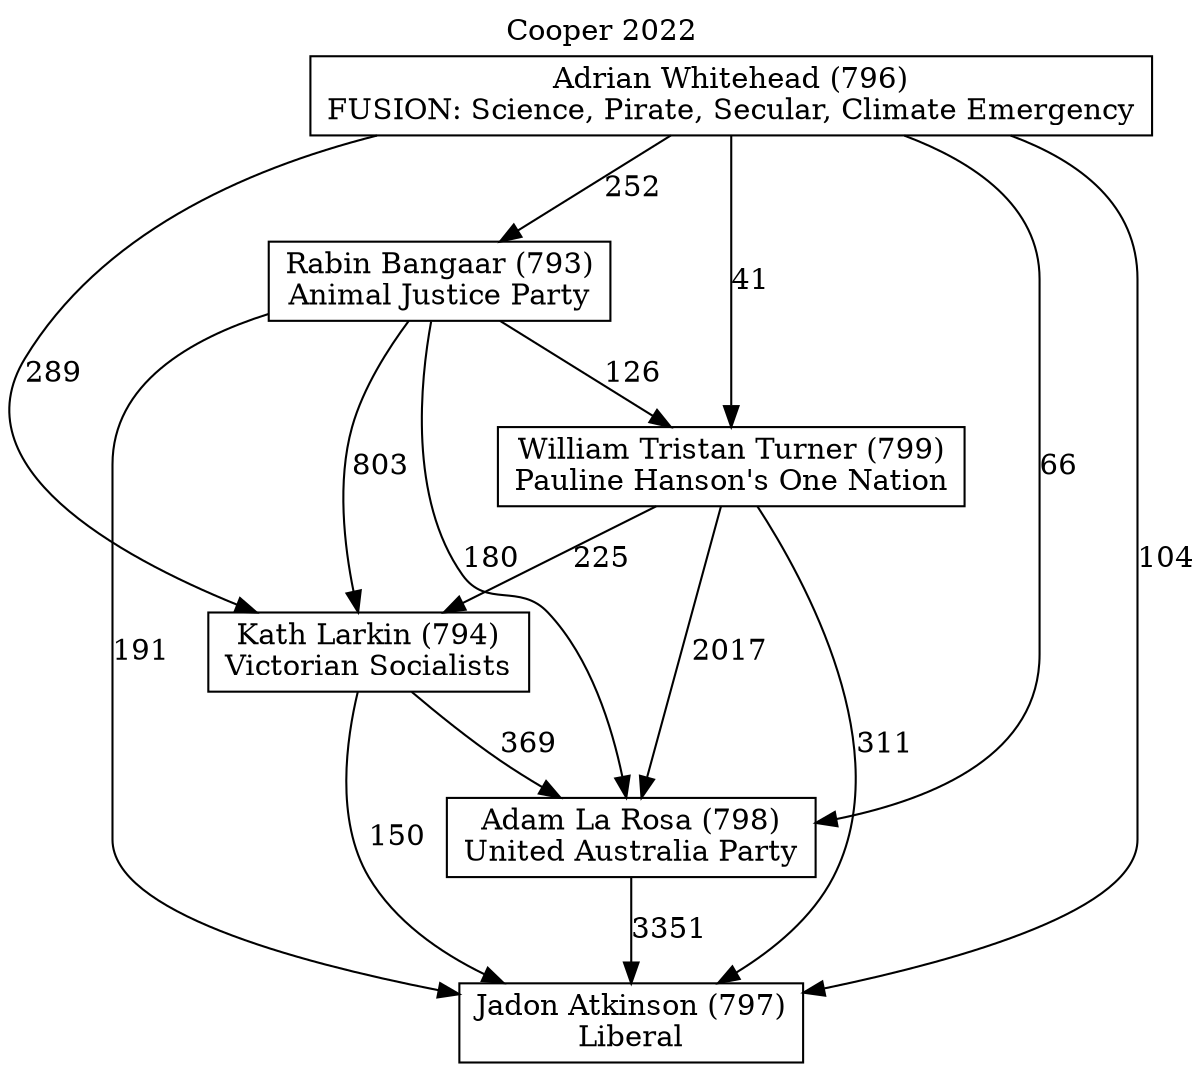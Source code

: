 // House preference flow
digraph "Jadon Atkinson (797)_Cooper_2022" {
	graph [label="Cooper 2022" labelloc=t mclimit=10]
	node [shape=box]
	"Adam La Rosa (798)" [label="Adam La Rosa (798)
United Australia Party"]
	"Rabin Bangaar (793)" [label="Rabin Bangaar (793)
Animal Justice Party"]
	"Kath Larkin (794)" [label="Kath Larkin (794)
Victorian Socialists"]
	"William Tristan Turner (799)" [label="William Tristan Turner (799)
Pauline Hanson's One Nation"]
	"Adrian Whitehead (796)" [label="Adrian Whitehead (796)
FUSION: Science, Pirate, Secular, Climate Emergency"]
	"Jadon Atkinson (797)" [label="Jadon Atkinson (797)
Liberal"]
	"Adrian Whitehead (796)" -> "Kath Larkin (794)" [label=289]
	"William Tristan Turner (799)" -> "Jadon Atkinson (797)" [label=311]
	"Adrian Whitehead (796)" -> "Rabin Bangaar (793)" [label=252]
	"Rabin Bangaar (793)" -> "Adam La Rosa (798)" [label=180]
	"Rabin Bangaar (793)" -> "Kath Larkin (794)" [label=803]
	"Rabin Bangaar (793)" -> "William Tristan Turner (799)" [label=126]
	"Adam La Rosa (798)" -> "Jadon Atkinson (797)" [label=3351]
	"Kath Larkin (794)" -> "Jadon Atkinson (797)" [label=150]
	"Adrian Whitehead (796)" -> "William Tristan Turner (799)" [label=41]
	"Adrian Whitehead (796)" -> "Adam La Rosa (798)" [label=66]
	"William Tristan Turner (799)" -> "Kath Larkin (794)" [label=225]
	"Rabin Bangaar (793)" -> "Jadon Atkinson (797)" [label=191]
	"Kath Larkin (794)" -> "Adam La Rosa (798)" [label=369]
	"Adrian Whitehead (796)" -> "Jadon Atkinson (797)" [label=104]
	"William Tristan Turner (799)" -> "Adam La Rosa (798)" [label=2017]
}
